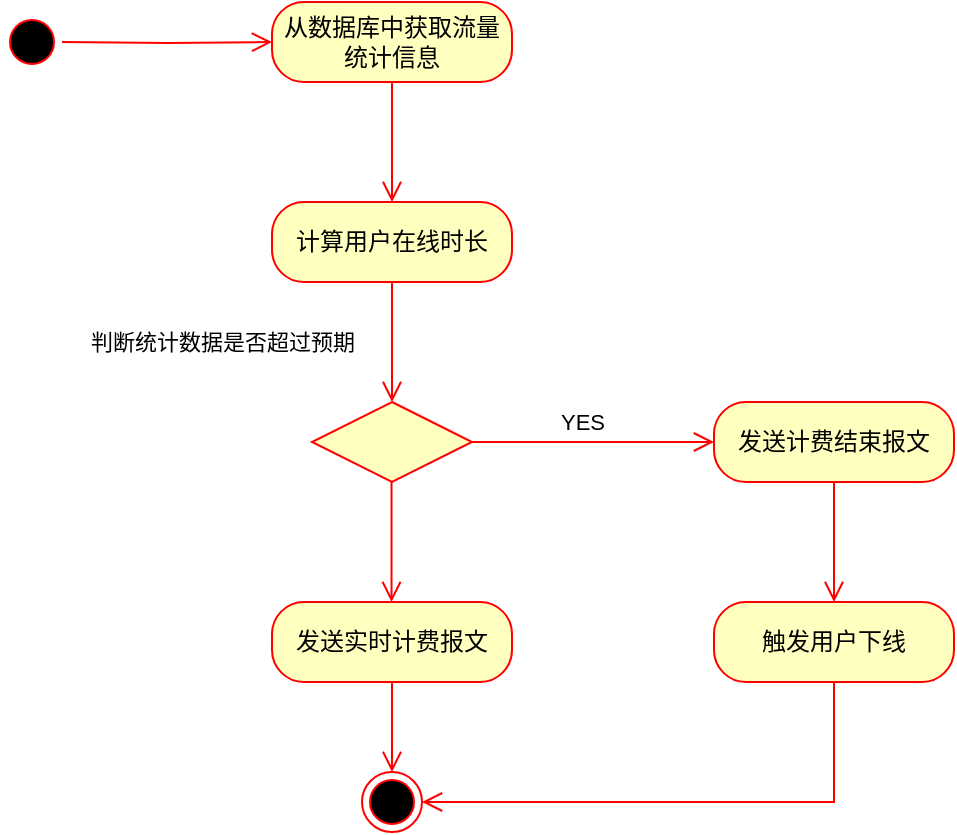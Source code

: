 <mxfile version="21.7.1" type="github">
  <diagram name="第 1 页" id="l72RWGH6nx2oZej6lHZi">
    <mxGraphModel dx="672" dy="482" grid="1" gridSize="10" guides="1" tooltips="1" connect="1" arrows="1" fold="1" page="1" pageScale="1" pageWidth="827" pageHeight="1169" math="0" shadow="0">
      <root>
        <mxCell id="0" />
        <mxCell id="1" parent="0" />
        <mxCell id="63ZIohw8zkES0fVGynMx-1" value="" style="ellipse;html=1;shape=startState;fillColor=#000000;strokeColor=#ff0000;" vertex="1" parent="1">
          <mxGeometry x="250" y="195" width="30" height="30" as="geometry" />
        </mxCell>
        <mxCell id="63ZIohw8zkES0fVGynMx-2" value="" style="edgeStyle=orthogonalEdgeStyle;html=1;verticalAlign=bottom;endArrow=open;endSize=8;strokeColor=#ff0000;rounded=0;entryX=0;entryY=0.5;entryDx=0;entryDy=0;" edge="1" parent="1" target="63ZIohw8zkES0fVGynMx-3">
          <mxGeometry relative="1" as="geometry">
            <mxPoint x="445" y="190" as="targetPoint" />
            <mxPoint x="280" y="210" as="sourcePoint" />
            <Array as="points" />
          </mxGeometry>
        </mxCell>
        <mxCell id="63ZIohw8zkES0fVGynMx-3" value="从数据库中获取流量统计信息" style="rounded=1;whiteSpace=wrap;html=1;arcSize=40;fontColor=#000000;fillColor=#ffffc0;strokeColor=#ff0000;" vertex="1" parent="1">
          <mxGeometry x="385" y="190" width="120" height="40" as="geometry" />
        </mxCell>
        <mxCell id="63ZIohw8zkES0fVGynMx-4" value="" style="edgeStyle=orthogonalEdgeStyle;html=1;verticalAlign=bottom;endArrow=open;endSize=8;strokeColor=#ff0000;rounded=0;" edge="1" parent="1" source="63ZIohw8zkES0fVGynMx-3">
          <mxGeometry relative="1" as="geometry">
            <mxPoint x="445" y="290" as="targetPoint" />
          </mxGeometry>
        </mxCell>
        <mxCell id="63ZIohw8zkES0fVGynMx-5" value="计算用户在线时长" style="rounded=1;whiteSpace=wrap;html=1;arcSize=40;fontColor=#000000;fillColor=#ffffc0;strokeColor=#ff0000;" vertex="1" parent="1">
          <mxGeometry x="385" y="290" width="120" height="40" as="geometry" />
        </mxCell>
        <mxCell id="63ZIohw8zkES0fVGynMx-6" value="" style="edgeStyle=orthogonalEdgeStyle;html=1;verticalAlign=bottom;endArrow=open;endSize=8;strokeColor=#ff0000;rounded=0;" edge="1" parent="1" source="63ZIohw8zkES0fVGynMx-5">
          <mxGeometry relative="1" as="geometry">
            <mxPoint x="445" y="390" as="targetPoint" />
          </mxGeometry>
        </mxCell>
        <mxCell id="63ZIohw8zkES0fVGynMx-9" value="" style="rhombus;whiteSpace=wrap;html=1;fontColor=#000000;fillColor=#ffffc0;strokeColor=#ff0000;" vertex="1" parent="1">
          <mxGeometry x="405" y="390" width="80" height="40" as="geometry" />
        </mxCell>
        <mxCell id="63ZIohw8zkES0fVGynMx-10" value="发送实时计费报文" style="rounded=1;whiteSpace=wrap;html=1;arcSize=40;fontColor=#000000;fillColor=#ffffc0;strokeColor=#ff0000;" vertex="1" parent="1">
          <mxGeometry x="385" y="490" width="120" height="40" as="geometry" />
        </mxCell>
        <mxCell id="63ZIohw8zkES0fVGynMx-11" value="发送计费结束报文" style="rounded=1;whiteSpace=wrap;html=1;arcSize=40;fontColor=#000000;fillColor=#ffffc0;strokeColor=#ff0000;" vertex="1" parent="1">
          <mxGeometry x="606" y="390" width="120" height="40" as="geometry" />
        </mxCell>
        <mxCell id="63ZIohw8zkES0fVGynMx-12" value="" style="edgeStyle=orthogonalEdgeStyle;html=1;verticalAlign=bottom;endArrow=open;endSize=8;strokeColor=#ff0000;rounded=0;" edge="1" parent="1" source="63ZIohw8zkES0fVGynMx-11">
          <mxGeometry relative="1" as="geometry">
            <mxPoint x="666" y="490" as="targetPoint" />
            <Array as="points" />
          </mxGeometry>
        </mxCell>
        <mxCell id="63ZIohw8zkES0fVGynMx-13" value="" style="edgeStyle=orthogonalEdgeStyle;html=1;verticalAlign=bottom;endArrow=open;endSize=8;strokeColor=#ff0000;rounded=0;exitX=1;exitY=0.5;exitDx=0;exitDy=0;" edge="1" parent="1" source="63ZIohw8zkES0fVGynMx-9" target="63ZIohw8zkES0fVGynMx-11">
          <mxGeometry relative="1" as="geometry">
            <mxPoint x="676" y="215" as="targetPoint" />
            <mxPoint x="676" y="145" as="sourcePoint" />
          </mxGeometry>
        </mxCell>
        <mxCell id="63ZIohw8zkES0fVGynMx-14" value="判断统计数据是否超过预期" style="edgeLabel;html=1;align=center;verticalAlign=middle;resizable=0;points=[];" vertex="1" connectable="0" parent="63ZIohw8zkES0fVGynMx-13">
          <mxGeometry x="-0.158" y="2" relative="1" as="geometry">
            <mxPoint x="-176" y="-48" as="offset" />
          </mxGeometry>
        </mxCell>
        <mxCell id="63ZIohw8zkES0fVGynMx-26" value="YES" style="edgeLabel;html=1;align=center;verticalAlign=middle;resizable=0;points=[];" vertex="1" connectable="0" parent="63ZIohw8zkES0fVGynMx-13">
          <mxGeometry x="0.071" y="-3" relative="1" as="geometry">
            <mxPoint x="-10" y="-13" as="offset" />
          </mxGeometry>
        </mxCell>
        <mxCell id="63ZIohw8zkES0fVGynMx-20" value="" style="edgeStyle=orthogonalEdgeStyle;html=1;verticalAlign=bottom;endArrow=open;endSize=8;strokeColor=#ff0000;rounded=0;exitX=0.5;exitY=1;exitDx=0;exitDy=0;entryX=0.5;entryY=0;entryDx=0;entryDy=0;" edge="1" parent="1" source="63ZIohw8zkES0fVGynMx-10">
          <mxGeometry relative="1" as="geometry">
            <mxPoint x="445" y="575" as="targetPoint" />
            <mxPoint x="560" y="575" as="sourcePoint" />
            <Array as="points">
              <mxPoint x="445" y="565" />
              <mxPoint x="445" y="565" />
            </Array>
          </mxGeometry>
        </mxCell>
        <mxCell id="63ZIohw8zkES0fVGynMx-23" value="" style="ellipse;html=1;shape=endState;fillColor=#000000;strokeColor=#ff0000;" vertex="1" parent="1">
          <mxGeometry x="430" y="575" width="30" height="30" as="geometry" />
        </mxCell>
        <mxCell id="63ZIohw8zkES0fVGynMx-27" value="触发用户下线" style="rounded=1;whiteSpace=wrap;html=1;arcSize=40;fontColor=#000000;fillColor=#ffffc0;strokeColor=#ff0000;" vertex="1" parent="1">
          <mxGeometry x="606" y="490" width="120" height="40" as="geometry" />
        </mxCell>
        <mxCell id="63ZIohw8zkES0fVGynMx-29" value="" style="edgeStyle=orthogonalEdgeStyle;html=1;verticalAlign=bottom;endArrow=open;endSize=8;strokeColor=#ff0000;rounded=0;" edge="1" parent="1">
          <mxGeometry relative="1" as="geometry">
            <mxPoint x="444.76" y="490" as="targetPoint" />
            <Array as="points" />
            <mxPoint x="444.76" y="430" as="sourcePoint" />
          </mxGeometry>
        </mxCell>
        <mxCell id="63ZIohw8zkES0fVGynMx-30" value="" style="edgeStyle=orthogonalEdgeStyle;html=1;verticalAlign=bottom;endArrow=open;endSize=8;strokeColor=#ff0000;rounded=0;exitX=0.5;exitY=1;exitDx=0;exitDy=0;entryX=1;entryY=0.5;entryDx=0;entryDy=0;" edge="1" parent="1" source="63ZIohw8zkES0fVGynMx-27" target="63ZIohw8zkES0fVGynMx-23">
          <mxGeometry relative="1" as="geometry">
            <mxPoint x="620" y="610" as="targetPoint" />
            <Array as="points" />
            <mxPoint x="620" y="550" as="sourcePoint" />
          </mxGeometry>
        </mxCell>
      </root>
    </mxGraphModel>
  </diagram>
</mxfile>
